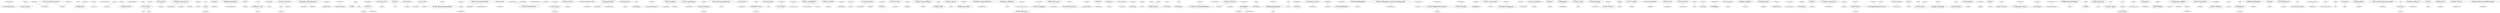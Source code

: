 strict graph "" {
	941	 [fontsize=10,
		height=0.1527777777777778,
		label="b'H\xc3\xbcsker D\xc3\xbc'",
		level=6,
		played=3132593.0,
		pos="12181.50,6764.39",
		weight=164469,
		width=0.6944444444444444];
	2232	 [fontsize=20,
		height=0.3194444444444444,
		label="b'The Replacements'",
		level=3,
		played=3216690.0,
		pos="12103.49,9308.99",
		weight=153863,
		width=2.3333333333333335];
	941 -- 2232	 [weight=1.0];
	1785	 [fontsize=10,
		height=0.1527777777777778,
		label="b'Sam Sparro'",
		level=6,
		played=1687082.0,
		pos="12348.97,25923.38",
		weight=156086,
		width=0.7777777777777778];
	1144	 [fontsize=30,
		height=0.4722222222222222,
		label="b'Just Jack'",
		level=1,
		played=2167022.0,
		pos="-23924.33,25678.86",
		weight=182697,
		width=1.75];
	1785 -- 1144	 [weight=1.0];
	2109	 [fontsize=20,
		height=0.3194444444444444,
		label="b'The Dave\\nBrubeck Quartet'",
		level=3,
		played=1630492.0,
		pos="13637.13,13465.25",
		weight=200121,
		width=3.4722222222222223];
	2436	 [fontsize=10,
		height=0.1527777777777778,
		label="b'Wes Montgomery'",
		level=6,
		played=1103519.0,
		pos="-19135.82,23849.82",
		weight=132688,
		width=1.1388888888888888];
	2109 -- 2436	 [weight=1.0];
	443	 [fontsize=10,
		height=0.1527777777777778,
		label="b'Chick Corea'",
		level=6,
		played=1405266.0,
		pos="12425.11,13236.76",
		weight=166943,
		width=0.8055555555555556];
	2109 -- 443	 [weight=1.0];
	1863	 [fontsize=10,
		height=0.1527777777777778,
		label="b'Sirenia'",
		level=6,
		played=3550849.0,
		pos="32050.74,-16794.70",
		weight=153075,
		width=0.4583333333333333];
	2465	 [fontsize=30,
		height=0.4722222222222222,
		label="b'Xandria'",
		level=1,
		played=3253756.0,
		pos="32390.53,-19660.39",
		weight=146459,
		width=1.4444444444444444];
	1863 -- 2465	 [weight=1.0];
	1345	 [fontsize=10,
		height=0.1527777777777778,
		label="b'Marisa Monte'",
		level=6,
		played=2915732.0,
		pos="27068.77,22858.96",
		weight=166360,
		width=0.8888888888888888];
	866	 [fontsize=12,
		height=0.19444444444444445,
		label="b'Gilberto Gil'",
		level=5,
		played=1254268.0,
		pos="24244.88,26758.11",
		weight=144354,
		width=0.7916666666666666];
	1345 -- 866	 [weight=1.0];
	2078	 [fontsize=10,
		height=0.1527777777777778,
		label="b'The Brand\\nNew Heavies'",
		level=6,
		played=1361089.0,
		pos="-12723.55,27249.24",
		weight=150788,
		width=1.6527777777777777];
	424	 [fontsize=12,
		height=0.19444444444444445,
		label="b'Chaka Khan'",
		level=5,
		played=972618.0,
		pos="-12382.54,27491.53",
		weight=178036,
		width=0.875];
	2078 -- 424	 [weight=1.0];
	2428	 [fontsize=10,
		height=0.1527777777777778,
		label="b'Wax Poetic'",
		level=6,
		played=830443.0,
		pos="28881.52,22975.72",
		weight=145740,
		width=0.7361111111111112];
	272	 [fontsize=25,
		height=0.3888888888888889,
		label="b'Bitter:Sweet'",
		level=2,
		played=1149207.0,
		pos="13977.10,7162.30",
		weight=122634,
		width=1.875];
	2428 -- 272	 [weight=1.0];
	1615	 [fontsize=10,
		height=0.1527777777777778,
		label="b'P. Diddy'",
		level=6,
		played=1455054.0,
		pos="-9430.78,15705.95",
		weight=162745,
		width=0.5416666666666666];
	1259	 [fontsize=30,
		height=0.4722222222222222,
		label="b\"Lil' Kim\"",
		level=1,
		played=967938.0,
		pos="-13881.81,21192.24",
		weight=127069,
		width=1.3333333333333333];
	1615 -- 1259	 [weight=1.0];
	24	 [fontsize=25,
		height=0.3888888888888889,
		label="b'9 Lazy\\n9'",
		level=2,
		played=1267424.0,
		pos="25690.09,10411.43",
		weight=168403,
		width=1.5138888888888888];
	2421	 [fontsize=10,
		height=0.1527777777777778,
		label="b'Wagon Christ'",
		level=6,
		played=1279003.0,
		pos="21505.89,8386.57",
		weight=155607,
		width=0.875];
	24 -- 2421	 [weight=1.0];
	1619	 [fontsize=30,
		height=0.4722222222222222,
		label="b'Pedro the\\nLion'",
		level=1,
		played=4419533.0,
		pos="9994.39,43937.85",
		weight=240022,
		width=2.9444444444444446];
	2047	 [fontsize=10,
		height=0.1527777777777778,
		label="b'The Appleseed\\nCast'",
		level=6,
		played=4648249.0,
		pos="-14213.39,-17638.09",
		weight=146737,
		width=1.3888888888888888];
	1619 -- 2047	 [weight=1.0];
	1368	 [fontsize=10,
		height=0.1527777777777778,
		label="b'Matt Pond\\nPA'",
		level=6,
		played=2832388.0,
		pos="10820.50,41871.80",
		weight=150214,
		width=0.9722222222222222];
	1619 -- 1368	 [weight=1.0];
	1749	 [fontsize=10,
		height=0.1527777777777778,
		label="b'Rocky Votolato'",
		level=6,
		played=3182318.0,
		pos="-262.13,42319.66",
		weight=150805,
		width=0.9722222222222222];
	1619 -- 1749	 [weight=1.0];
	1171	 [fontsize=10,
		height=0.1527777777777778,
		label="b'Keith Urban'",
		level=6,
		played=2615333.0,
		pos="-23670.08,28272.07",
		weight=148563,
		width=0.7777777777777778];
	1286	 [fontsize=12,
		height=0.19444444444444445,
		label="b'Lonestar'",
		level=5,
		played=1001966.0,
		pos="-28656.93,26538.55",
		weight=103286,
		width=0.625];
	1171 -- 1286	 [weight=1.0];
	472	 [fontsize=10,
		height=0.1527777777777778,
		label="b'Clinic'",
		level=6,
		played=2327861.0,
		pos="15132.36,33600.89",
		weight=152801,
		width=0.3611111111111111];
	729	 [fontsize=20,
		height=0.3194444444444444,
		label="b'Enon'",
		level=3,
		played=2787367.0,
		pos="15324.09,37125.22",
		weight=108667,
		width=0.6527777777777778];
	472 -- 729	 [weight=1.0];
	620	 [fontsize=20,
		height=0.3194444444444444,
		label="b'Dispatch'",
		level=3,
		played=5098445.0,
		pos="-12290.75,-29415.55",
		weight=251459,
		width=1.0833333333333333];
	1876	 [fontsize=10,
		height=0.1527777777777778,
		label="b'Slightly Stoopid'",
		level=6,
		played=3750388.0,
		pos="-12459.85,-25455.40",
		weight=161681,
		width=1.0138888888888888];
	620 -- 1876	 [weight=1.0];
	860	 [fontsize=10,
		height=0.1527777777777778,
		label="b'George Benson'",
		level=6,
		played=1258573.0,
		pos="-19001.47,24525.59",
		weight=164704,
		width=1.0138888888888888];
	860 -- 2436	 [weight=1.0];
	197	 [fontsize=30,
		height=0.4722222222222222,
		label="b'Babyshambles'",
		level=1,
		played=12967629.0,
		pos="-18180.32,43615.40",
		weight=499914,
		width=2.736111111111111];
	2178	 [fontsize=10,
		height=0.1527777777777778,
		label="b'The Last\\nShadow Puppets'",
		level=6,
		played=6032673.0,
		pos="-1829.69,-4589.88",
		weight=161702,
		width=1.7916666666666667];
	197 -- 2178	 [weight=1.0];
	2456	 [fontsize=20,
		height=0.3194444444444444,
		label="b'Wire'",
		level=3,
		played=3531594.0,
		pos="21819.12,-15306.01",
		weight=200402,
		width=0.5833333333333334];
	1188	 [fontsize=10,
		height=0.1527777777777778,
		label="b'Killing Joke'",
		level=6,
		played=1958077.0,
		pos="-37838.66,-10264.43",
		weight=154855,
		width=0.75];
	2456 -- 1188	 [weight=1.0];
	564	 [fontsize=10,
		height=0.1527777777777778,
		label="b'dead prez'",
		level=6,
		played=2455767.0,
		pos="-16807.19,-8225.69",
		weight=151309,
		width=0.6527777777777778];
	1360	 [fontsize=30,
		height=0.4722222222222222,
		label="b'Masta Ace'",
		level=1,
		played=1826556.0,
		pos="34384.08,12016.75",
		weight=112153,
		width=1.9722222222222223];
	564 -- 1360	 [weight=1.0];
	908	 [fontsize=15,
		height=0.2361111111111111,
		label="b'Grizzly Bear'",
		level=4,
		played=6099326.0,
		pos="4057.95,16623.55",
		weight=262914,
		width=1.1111111111111112];
	2411	 [fontsize=10,
		height=0.1527777777777778,
		label="b'Vetiver'",
		level=6,
		played=1844253.0,
		pos="13139.30,21353.91",
		weight=151543,
		width=0.4583333333333333];
	908 -- 2411	 [weight=1.0];
	589	 [fontsize=20,
		height=0.3194444444444444,
		label="b'Demons &\\nWizards'",
		level=3,
		played=3088530.0,
		pos="35161.87,4276.09",
		weight=146421,
		width=2.5416666666666665];
	121	 [fontsize=10,
		height=0.1527777777777778,
		label="b'Angra'",
		level=6,
		played=4073274.0,
		pos="34799.18,3786.82",
		weight=146859,
		width=0.3888888888888889];
	589 -- 121	 [weight=1.0];
	848	 [fontsize=10,
		height=0.1527777777777778,
		label="b'Gamma Ray'",
		level=6,
		played=5592040.0,
		pos="34682.33,-689.92",
		weight=166071,
		width=0.8194444444444444];
	589 -- 848	 [weight=1.0];
	1907	 [fontsize=30,
		height=0.4722222222222222,
		label="b'Sophie Ellis-Bextor'",
		level=1,
		played=3608375.0,
		pos="-41948.20,26157.01",
		weight=310619,
		width=3.5277777777777777];
	538	 [fontsize=10,
		height=0.1527777777777778,
		label="b'Dannii Minogue'",
		level=6,
		played=1438725.0,
		pos="-37581.34,12759.84",
		weight=153685,
		width=1.0138888888888888];
	1907 -- 538	 [weight=1.0];
	863	 [fontsize=10,
		height=0.1527777777777778,
		label="b'Geri Halliwell'",
		level=6,
		played=1051209.0,
		pos="-41151.66,24745.65",
		weight=163415,
		width=0.8611111111111112];
	1907 -- 863	 [weight=1.0];
	887	 [fontsize=10,
		height=0.1527777777777778,
		label="b'Golden Earring'",
		level=6,
		played=1121286.0,
		pos="44500.92,-3990.18",
		weight=146429,
		width=0.9861111111111112];
	1380	 [fontsize=20,
		height=0.3194444444444444,
		label="b'Meat Loaf'",
		level=3,
		played=3741251.0,
		pos="45880.32,-4569.11",
		weight=303221,
		width=1.2361111111111112];
	887 -- 1380	 [weight=1.0];
	1358	 [fontsize=10,
		height=0.1527777777777778,
		label="b'Mason Jennings'",
		level=6,
		played=1681010.0,
		pos="-14639.07,-30761.11",
		weight=151877,
		width=1.0555555555555556];
	69	 [fontsize=20,
		height=0.3194444444444444,
		label="b'Alexi Murdoch'",
		level=3,
		played=1701522.0,
		pos="-7848.68,43500.34",
		weight=180196,
		width=1.7638888888888888];
	1358 -- 69	 [weight=1.0];
	475	 [fontsize=10,
		height=0.1527777777777778,
		label="b'Clutch'",
		level=6,
		played=4329679.0,
		pos="3650.67,-15643.82",
		weight=105618,
		width=0.4166666666666667];
	466	 [fontsize=25,
		height=0.3888888888888889,
		label="b'CKY'",
		level=2,
		played=5088699.0,
		pos="3963.81,-15390.59",
		weight=252035,
		width=0.7222222222222222];
	475 -- 466	 [weight=1.0];
	950	 [fontsize=10,
		height=0.1527777777777778,
		label="b'Helmet'",
		level=6,
		played=1895790.0,
		pos="9527.30,-28906.81",
		weight=152262,
		width=0.4722222222222222];
	475 -- 950	 [weight=1.0];
	1745	 [fontsize=10,
		height=0.1527777777777778,
		label="b'Robots in\\nDisguise'",
		level=6,
		played=2275925.0,
		pos="4251.12,30608.93",
		weight=149190,
		width=1.3055555555555556];
	40	 [fontsize=25,
		height=0.3888888888888889,
		label="b'ADULT.'",
		level=2,
		played=1214547.0,
		pos="5877.67,29972.38",
		weight=115656,
		width=1.2361111111111112];
	1745 -- 40	 [weight=1.0];
	718	 [fontsize=20,
		height=0.3194444444444444,
		label="b'Emiliana Torrini'",
		level=3,
		played=6989251.0,
		pos="-20257.28,29643.59",
		weight=393116,
		width=1.9305555555555556];
	118	 [fontsize=10,
		height=0.1527777777777778,
		label="b'Ane Brun'",
		level=6,
		played=2655291.0,
		pos="19382.02,-18529.32",
		weight=147511,
		width=0.6111111111111112];
	718 -- 118	 [weight=1.0];
	1972	 [fontsize=30,
		height=0.4722222222222222,
		label="b'Styx'",
		level=1,
		played=3213290.0,
		pos="44628.70,-5508.24",
		weight=338729,
		width=0.8194444444444444];
	166	 [fontsize=10,
		height=0.1527777777777778,
		label="b'Asia'",
		level=6,
		played=1230894.0,
		pos="47898.60,-4830.36",
		weight=151714,
		width=0.2916666666666667];
	1972 -- 166	 [weight=1.0];
	33	 [fontsize=20,
		height=0.3194444444444444,
		label="b'Ace of\\nBase'",
		level=3,
		played=3893048.0,
		pos="-35615.18,11046.72",
		weight=371921,
		width=1.6527777777777777];
	13	 [fontsize=10,
		height=0.1527777777777778,
		label="b'2 Unlimited'",
		level=6,
		played=1189134.0,
		pos="-25769.08,13039.52",
		weight=165877,
		width=0.7361111111111112];
	33 -- 13	 [weight=1.0];
	1294	 [fontsize=20,
		height=0.3194444444444444,
		label="b'Louis Prima'",
		level=3,
		played=758050.0,
		pos="-24324.97,755.78",
		weight=134134,
		width=1.4722222222222223];
	243	 [fontsize=10,
		height=0.1527777777777778,
		label="b'Benny Goodman'",
		level=6,
		played=1269420.0,
		pos="17946.76,22150.84",
		weight=162700,
		width=1.0833333333333333];
	1294 -- 243	 [weight=1.0];
	1606	 [fontsize=10,
		height=0.1527777777777778,
		label="b'Paul Anka'",
		level=6,
		played=1210649.0,
		pos="17511.77,-27249.29",
		weight=168306,
		width=0.6666666666666666];
	1294 -- 1606	 [weight=1.0];
	1930	 [fontsize=10,
		height=0.1527777777777778,
		label="b'Squeeze'",
		level=6,
		played=1298179.0,
		pos="19387.98,-8641.83",
		weight=165265,
		width=0.5833333333333334];
	2075	 [fontsize=30,
		height=0.4722222222222222,
		label="b'The Boomtown\\nRats'",
		level=1,
		played=578807.0,
		pos="-35625.68,-6674.12",
		weight=101179,
		width=4.013888888888889];
	1930 -- 2075	 [weight=1.0];
	1337	 [fontsize=10,
		height=0.1527777777777778,
		label="b'Marc Anthony'",
		level=6,
		played=1383048.0,
		pos="14934.06,17460.12",
		weight=160698,
		width=0.8888888888888888];
	422	 [fontsize=10,
		height=0.1527777777777778,
		label="b'Celia Cruz'",
		level=6,
		played=730065.0,
		pos="-44000.10,26077.90",
		weight=131933,
		width=0.6805555555555556];
	1337 -- 422	 [weight=1.0];
	254	 [fontsize=30,
		height=0.4722222222222222,
		label="b'Be Your\\nOwn Pet'",
		level=1,
		played=3620147.0,
		pos="10739.25,32473.30",
		weight=177691,
		width=3.4583333333333335];
	298	 [fontsize=10,
		height=0.1527777777777778,
		label="b'Blood Red\\nShoes'",
		level=6,
		played=2267296.0,
		pos="21051.36,27678.23",
		weight=165616,
		width=1.2083333333333333];
	254 -- 298	 [weight=1.0];
	1660	 [fontsize=10,
		height=0.1527777777777778,
		label="b'Pretty Girls\\nMake Graves'",
		level=6,
		played=2803696.0,
		pos="17570.89,39088.13",
		weight=167678,
		width=1.7083333333333333];
	254 -- 1660	 [weight=1.0];
	1235	 [fontsize=20,
		height=0.3194444444444444,
		label="b'Laurent Wolf'",
		level=3,
		played=644441.0,
		pos="-20722.47,-8191.36",
		weight=100383,
		width=1.5833333333333333];
	1355	 [fontsize=10,
		height=0.1527777777777778,
		label="b'Martin Solveig'",
		level=6,
		played=1032697.0,
		pos="-22374.90,-6728.00",
		weight=165534,
		width=0.9305555555555556];
	1235 -- 1355	 [weight=1.0];
	1989	 [fontsize=10,
		height=0.1527777777777778,
		label="b'Supreme Beings\\nof Leisure'",
		level=6,
		played=1062210.0,
		pos="-23256.73,38896.91",
		weight=163284,
		width=1.8333333333333333];
	1989 -- 272	 [weight=1.0];
	2507	 [fontsize=10,
		height=0.1527777777777778,
		label="b'Gabriel Faur\xc3\xa9'",
		level=6,
		played=779523.0,
		pos="32633.92,-15269.22",
		weight=164858,
		width=0.9027777777777778];
	2502	 [fontsize=25,
		height=0.3888888888888889,
		label="b'Felix Mendelssohn'",
		level=2,
		played=1302263.0,
		pos="27529.55,-13546.69",
		weight=234010,
		width=2.9027777777777777];
	2507 -- 2502	 [weight=1.0];
	1427	 [fontsize=10,
		height=0.1527777777777778,
		label="b'Minnie Riperton'",
		level=6,
		played=824682.0,
		pos="-8870.77,39595.57",
		weight=155518,
		width=1.0277777777777777];
	2200	 [fontsize=25,
		height=0.3888888888888889,
		label="b\"The O'Jays\"",
		level=2,
		played=653810.0,
		pos="-7789.69,38282.42",
		weight=143905,
		width=1.75];
	1427 -- 2200	 [weight=1.0];
	1341	 [fontsize=25,
		height=0.3888888888888889,
		label="b'Maria Mena'",
		level=2,
		played=4627676.0,
		pos="-12460.26,36596.91",
		weight=266367,
		width=1.8333333333333333];
	1303	 [fontsize=10,
		height=0.1527777777777778,
		label="b'Lucie Silvas'",
		level=6,
		played=1194446.0,
		pos="-31431.24,22441.33",
		weight=157461,
		width=0.7916666666666666];
	1341 -- 1303	 [weight=1.0];
	311	 [fontsize=10,
		height=0.1527777777777778,
		label="b'Bobby Womack'",
		level=6,
		played=787991.0,
		pos="-9473.41,34607.16",
		weight=150878,
		width=1.0138888888888888];
	2200 -- 311	 [weight=1.0];
	828	 [fontsize=20,
		height=0.3194444444444444,
		label="b'From Autumn\\nto Ashes'",
		level=3,
		played=7476897.0,
		pos="-1954.91,-976.95",
		weight=238174,
		width=3.0];
	170	 [fontsize=10,
		height=0.1527777777777778,
		label="b'A Static\\nLullaby'",
		level=6,
		played=3096891.0,
		pos="-3650.08,-1966.12",
		weight=146199,
		width=1.0833333333333333];
	828 -- 170	 [weight=1.0];
	1858	 [fontsize=30,
		height=0.4722222222222222,
		label="b'Simply Red'",
		level=1,
		played=3168648.0,
		pos="-38955.29,4083.89",
		weight=330517,
		width=2.138888888888889];
	1258	 [fontsize=10,
		height=0.1527777777777778,
		label="b'Lighthouse Family'",
		level=6,
		played=1348983.0,
		pos="-17729.60,22267.24",
		weight=167199,
		width=1.1805555555555556];
	1858 -- 1258	 [weight=1.0];
	1418	 [fontsize=10,
		height=0.1527777777777778,
		label="b'Mike &\\nThe Mechanics'",
		level=6,
		played=883225.0,
		pos="-22291.13,3232.43",
		weight=157135,
		width=1.5555555555555556];
	1858 -- 1418	 [weight=1.0];
	2385	 [fontsize=20,
		height=0.3194444444444444,
		label="b'Uniting Nations'",
		level=3,
		played=609742.0,
		pos="-14911.13,7280.65",
		weight=103026,
		width=1.8888888888888888];
	330	 [fontsize=10,
		height=0.1527777777777778,
		label="b'Booty Luv'",
		level=6,
		played=1182603.0,
		pos="-37867.19,13031.20",
		weight=146486,
		width=0.6527777777777778];
	2385 -- 330	 [weight=1.0];
	1579	 [fontsize=10,
		height=0.1527777777777778,
		label="b'O-Zone'",
		level=6,
		played=1274776.0,
		pos="-21535.96,12606.85",
		weight=161044,
		width=0.5];
	633	 [fontsize=20,
		height=0.3194444444444444,
		label="b'DJ Sammy'",
		level=3,
		played=1660774.0,
		pos="-19249.98,9887.08",
		weight=208956,
		width=1.3611111111111112];
	1579 -- 633	 [weight=1.0];
	2487	 [fontsize=10,
		height=0.1527777777777778,
		label="b'Yves Larock'",
		level=6,
		played=895561.0,
		pos="-22239.05,-11562.43",
		weight=147474,
		width=0.7916666666666666];
	918	 [fontsize=20,
		height=0.3194444444444444,
		label="b'Guru Josh\\nProject'",
		level=3,
		played=1043368.0,
		pos="-20895.02,-10228.55",
		weight=115563,
		width=2.388888888888889];
	2487 -- 918	 [weight=1.0];
	1774	 [fontsize=30,
		height=0.4722222222222222,
		label="b'Ry Cooder'",
		level=1,
		played=1300561.0,
		pos="26863.24,-8750.05",
		weight=143658,
		width=2.0];
	1304	 [fontsize=10,
		height=0.1527777777777778,
		label="b'Lucinda Williams'",
		level=6,
		played=1935226.0,
		pos="8911.71,-8012.02",
		weight=159513,
		width=1.0972222222222223];
	1774 -- 1304	 [weight=1.0];
	323	 [fontsize=10,
		height=0.1527777777777778,
		label="b'Bonnie Raitt'",
		level=6,
		played=1150575.0,
		pos="10401.47,-362.49",
		weight=156706,
		width=0.8055555555555556];
	1774 -- 323	 [weight=1.0];
	2481	 [fontsize=30,
		height=0.4722222222222222,
		label="b'Yo La\\nTengo'",
		level=1,
		played=12114612.0,
		pos="3056.40,37543.51",
		weight=501036,
		width=2.625];
	2241	 [fontsize=10,
		height=0.1527777777777778,
		label="b'The Sea\\nand Cake'",
		level=6,
		played=2735710.0,
		pos="-7858.45,50732.98",
		weight=152290,
		width=1.2916666666666667];
	2481 -- 2241	 [weight=1.0];
	1597	 [fontsize=10,
		height=0.1527777777777778,
		label="b'Parov Stelar'",
		level=6,
		played=2438916.0,
		pos="29363.12,27904.06",
		weight=167768,
		width=0.8055555555555556];
	671	 [fontsize=20,
		height=0.3194444444444444,
		label="b'dZihan &\\nKamien'",
		level=3,
		played=2179239.0,
		pos="29684.06,22495.30",
		weight=268681,
		width=2.2916666666666665];
	1597 -- 671	 [weight=1.0];
	186	 [fontsize=30,
		height=0.4722222222222222,
		label="b'Au Revoir\\nSimone'",
		level=1,
		played=3109331.0,
		pos="3079.57,45220.22",
		weight=192139,
		width=3.5972222222222223];
	2071	 [fontsize=10,
		height=0.1527777777777778,
		label="b'The Blow'",
		level=6,
		played=3129151.0,
		pos="18033.83,20230.95",
		weight=163255,
		width=0.6111111111111112];
	186 -- 2071	 [weight=1.0];
	390	 [fontsize=20,
		height=0.3194444444444444,
		label="b'Calvin Harris'",
		level=3,
		played=3211145.0,
		pos="7722.51,26192.84",
		weight=264959,
		width=1.5972222222222223];
	2066	 [fontsize=10,
		height=0.1527777777777778,
		label="b'The Black\\nGhosts'",
		level=6,
		played=1542806.0,
		pos="9117.34,22329.94",
		weight=160304,
		width=1.2361111111111112];
	390 -- 2066	 [weight=1.0];
	1846	 [fontsize=10,
		height=0.1527777777777778,
		label="b'Shivaree'",
		level=6,
		played=1397917.0,
		pos="7594.81,-6033.38",
		weight=164910,
		width=0.5833333333333334];
	944	 [fontsize=25,
		height=0.3888888888888889,
		label="b'Heather Nova'",
		level=2,
		played=2119548.0,
		pos="16708.75,-17623.87",
		weight=228168,
		width=2.1527777777777777];
	1846 -- 944	 [weight=1.0];
	1890	 [fontsize=25,
		height=0.3888888888888889,
		label="b'Snoop Dogg'",
		level=2,
		played=10745966.0,
		pos="-10170.08,1588.38",
		weight=617991,
		width=1.9444444444444444];
	772	 [fontsize=10,
		height=0.1527777777777778,
		label="b'Fat Joe'",
		level=6,
		played=1516922.0,
		pos="-15642.00,-3557.85",
		weight=167891,
		width=0.4861111111111111];
	1890 -- 772	 [weight=1.0];
	1518	 [fontsize=10,
		height=0.1527777777777778,
		label="b'New York\\nDolls'",
		level=6,
		played=1417176.0,
		pos="42719.08,9002.60",
		weight=150541,
		width=1.0694444444444444];
	1297	 [fontsize=25,
		height=0.3888888888888889,
		label="b'Lou Reed'",
		level=2,
		played=7682200.0,
		pos="30757.04,370.71",
		weight=592004,
		width=1.5138888888888888];
	1518 -- 1297	 [weight=1.0];
	2511	 [fontsize=10,
		height=0.1527777777777778,
		label="b'Giacomo Puccini'",
		level=6,
		played=870352.0,
		pos="24753.83,-14887.67",
		weight=145741,
		width=1.0972222222222223];
	1302	 [fontsize=12,
		height=0.19444444444444445,
		label="b'Luciano Pavarotti'",
		level=5,
		played=1034305.0,
		pos="26017.41,-13327.78",
		weight=116399,
		width=1.2222222222222223];
	2511 -- 1302	 [weight=1.0];
	1389	 [fontsize=30,
		height=0.4722222222222222,
		label="b'Men at\\nWork'",
		level=1,
		played=1708783.0,
		pos="-39392.16,1102.60",
		weight=251687,
		width=2.5972222222222223];
	977	 [fontsize=10,
		height=0.1527777777777778,
		label="b'Huey Lewis &\\nThe News'",
		level=6,
		played=1254126.0,
		pos="-37237.59,876.33",
		weight=153295,
		width=1.6666666666666667];
	1389 -- 977	 [weight=1.0];
	1465	 [fontsize=10,
		height=0.1527777777777778,
		label="b'Mr. Mister'",
		level=6,
		played=677246.0,
		pos="-41974.98,-6249.83",
		weight=155343,
		width=0.6527777777777778];
	1389 -- 1465	 [weight=1.0];
	713	 [fontsize=25,
		height=0.3888888888888889,
		label="b'Elvis Costello'",
		level=2,
		played=7178080.0,
		pos="19183.02,-11062.64",
		weight=477693,
		width=2.0972222222222223];
	1086	 [fontsize=10,
		height=0.1527777777777778,
		label="b'Joe Jackson'",
		level=6,
		played=1392840.0,
		pos="21468.96,-14308.97",
		weight=163950,
		width=0.8194444444444444];
	713 -- 1086	 [weight=1.0];
	211	 [fontsize=10,
		height=0.1527777777777778,
		label="b'Barry Manilow'",
		level=6,
		played=1074796.0,
		pos="-27256.09,-185.07",
		weight=149528,
		width=0.9305555555555556];
	1093	 [fontsize=15,
		height=0.2361111111111111,
		label="b'John Denver'",
		level=4,
		played=1668092.0,
		pos="-32348.74,5579.76",
		weight=185614,
		width=1.1666666666666667];
	211 -- 1093	 [weight=1.0];
	2548	 [fontsize=12,
		height=0.19444444444444445,
		label="b'Black Uhuru'",
		level=5,
		played=1335054.0,
		pos="-22928.94,15404.48",
		weight=174128,
		width=0.8611111111111112];
	2567	 [fontsize=10,
		height=0.1527777777777778,
		label="b'Inner Circle'",
		level=6,
		played=835560.0,
		pos="-26403.29,14996.76",
		weight=154533,
		width=0.75];
	2548 -- 2567	 [weight=1.0];
	431	 [fontsize=25,
		height=0.3888888888888889,
		label="b'Charlie Parker'",
		level=2,
		played=2936642.0,
		pos="23110.36,25206.18",
		weight=238264,
		width=2.2222222222222223];
	400	 [fontsize=10,
		height=0.1527777777777778,
		label="b'Cannonball Adderley'",
		level=6,
		played=1010251.0,
		pos="22473.74,23666.97",
		weight=161014,
		width=1.3472222222222223];
	431 -- 400	 [weight=1.0];
	1906	 [fontsize=10,
		height=0.1527777777777778,
		label="b'Sonny Rollins'",
		level=6,
		played=1091692.0,
		pos="23128.35,22959.00",
		weight=165058,
		width=0.9027777777777778];
	431 -- 1906	 [weight=1.0];
	2433	 [fontsize=10,
		height=0.1527777777777778,
		label="b'Weather Report'",
		level=6,
		played=1385565.0,
		pos="13896.04,11308.37",
		weight=166545,
		width=1.0277777777777777];
	2433 -- 443	 [weight=1.0];
	553	 [fontsize=10,
		height=0.1527777777777778,
		label="b'David Arkenstone'",
		level=6,
		played=1351323.0,
		pos="-29345.92,-6811.63",
		weight=146659,
		width=1.1388888888888888];
	2472	 [fontsize=25,
		height=0.3888888888888889,
		label="b'Yanni'",
		level=2,
		played=1760390.0,
		pos="-28519.03,-6206.60",
		weight=141870,
		width=0.8888888888888888];
	553 -- 2472	 [weight=1.0];
	455	 [fontsize=30,
		height=0.4722222222222222,
		label="b'Chris Rea'",
		level=1,
		played=2126234.0,
		pos="-22951.78,2894.63",
		weight=230694,
		width=1.8611111111111112];
	1743	 [fontsize=10,
		height=0.1527777777777778,
		label="b'Robert Plant'",
		level=6,
		played=1210850.0,
		pos="36076.61,-7820.01",
		weight=158547,
		width=0.8194444444444444];
	455 -- 1743	 [weight=1.0];
	1924	 [fontsize=10,
		height=0.1527777777777778,
		label="b'Spineshank'",
		level=6,
		played=3168247.0,
		pos="-1591.99,-26234.51",
		weight=155880,
		width=0.7638888888888888];
	2011	 [fontsize=15,
		height=0.2361111111111111,
		label="b'Taproot'",
		level=4,
		played=3068334.0,
		pos="-1006.88,-21362.26",
		weight=212719,
		width=0.6805555555555556];
	1924 -- 2011	 [weight=1.0];
	2282	 [fontsize=30,
		height=0.4722222222222222,
		label="b'The Verve\\nPipe'",
		level=1,
		played=1217535.0,
		pos="7047.95,-14462.25",
		weight=171136,
		width=3.111111111111111];
	770	 [fontsize=10,
		height=0.1527777777777778,
		label="b'Fastball'",
		level=6,
		played=1274718.0,
		pos="15052.28,-13829.26",
		weight=158839,
		width=0.5138888888888888];
	2282 -- 770	 [weight=1.0];
	282	 [fontsize=10,
		height=0.1527777777777778,
		label="b'Black Star'",
		level=6,
		played=2144726.0,
		pos="-18038.09,-8495.95",
		weight=163319,
		width=0.6666666666666666];
	1457	 [fontsize=30,
		height=0.4722222222222222,
		label="b'Mos Def'",
		level=1,
		played=5863778.0,
		pos="-17735.78,-4135.89",
		weight=311431,
		width=1.5555555555555556];
	282 -- 1457	 [weight=1.0];
	364	 [fontsize=25,
		height=0.3888888888888889,
		label="b'Bryan Adams'",
		level=2,
		played=8719647.0,
		pos="-32856.87,16739.07",
		weight=702695,
		width=2.0972222222222223];
	1939	 [fontsize=10,
		height=0.1527777777777778,
		label="b'Starship'",
		level=6,
		played=667584.0,
		pos="-25517.64,2706.12",
		weight=145981,
		width=0.5416666666666666];
	364 -- 1939	 [weight=1.0];
	826	 [fontsize=10,
		height=0.1527777777777778,
		label="b'Friendly Fires'",
		level=6,
		played=2152778.0,
		pos="5244.21,21221.10",
		weight=156331,
		width=0.8888888888888888];
	1488	 [fontsize=30,
		height=0.4722222222222222,
		label="b'Mystery Jets'",
		level=1,
		played=3042262.0,
		pos="18012.60,24353.12",
		weight=224026,
		width=2.3472222222222223];
	826 -- 1488	 [weight=1.0];
	840	 [fontsize=25,
		height=0.3888888888888889,
		label="b'Further Seems\\nForever'",
		level=2,
		played=2228954.0,
		pos="-10997.81,-20257.02",
		weight=138114,
		width=3.7916666666666665];
	2168	 [fontsize=10,
		height=0.1527777777777778,
		label="b'The Juliana\\nTheory'",
		level=6,
		played=2982713.0,
		pos="-12092.33,-18182.01",
		weight=166511,
		width=1.3333333333333333];
	840 -- 2168	 [weight=1.0];
	1104	 [fontsize=30,
		height=0.4722222222222222,
		label="b'Johnny Winter'",
		level=1,
		played=963992.0,
		pos="31696.74,-4958.82",
		weight=131056,
		width=2.6666666666666665];
	1076	 [fontsize=10,
		height=0.1527777777777778,
		label="b'J.J. Cale'",
		level=6,
		played=1902258.0,
		pos="33133.55,-8618.23",
		weight=165374,
		width=0.5694444444444444];
	1104 -- 1076	 [weight=1.0];
	688	 [fontsize=10,
		height=0.1527777777777778,
		label="b'Edwin Starr'",
		level=6,
		played=618857.0,
		pos="-4578.55,33763.15",
		weight=147917,
		width=0.7638888888888888];
	1351	 [fontsize=10,
		height=0.1527777777777778,
		label="b'Martha Reeves &\\nThe Vandellas'",
		level=6,
		played=613893.0,
		pos="-9928.61,39743.74",
		weight=127315,
		width=2.1666666666666665];
	688 -- 1351	 [weight=1.0];
	937	 [fontsize=10,
		height=0.1527777777777778,
		label="b'Harvey Danger'",
		level=6,
		played=1746235.0,
		pos="-17483.33,-26337.84",
		weight=154735,
		width=0.9861111111111112];
	1910	 [fontsize=25,
		height=0.3888888888888889,
		label="b'Soul Coughing'",
		level=2,
		played=2007567.0,
		pos="7332.03,-12826.90",
		weight=159918,
		width=2.2916666666666665];
	937 -- 1910	 [weight=1.0];
	1157	 [fontsize=30,
		height=0.4722222222222222,
		label="b'Kat DeLuna'",
		level=1,
		played=1221421.0,
		pos="-8617.26,25711.35",
		weight=121602,
		width=2.2083333333333335];
	1527	 [fontsize=10,
		height=0.1527777777777778,
		label="b'Nicole Scherzinger'",
		level=6,
		played=1302309.0,
		pos="-29066.64,19389.61",
		weight=146513,
		width=1.2222222222222223];
	1157 -- 1527	 [weight=1.0];
	1734	 [fontsize=10,
		height=0.1527777777777778,
		label="b'Riverside'",
		level=6,
		played=4922304.0,
		pos="1839.69,-27115.31",
		weight=147588,
		width=0.6111111111111112];
	139	 [fontsize=25,
		height=0.3888888888888889,
		label="b'A Perfect\\nCircle'",
		level=2,
		played=30908051.0,
		pos="3648.62,-27374.22",
		weight=766161,
		width=2.611111111111111];
	1734 -- 139	 [weight=1.0];
	1998	 [fontsize=10,
		height=0.1527777777777778,
		label="b'Symphony X'",
		level=6,
		played=5800282.0,
		pos="35866.89,4701.95",
		weight=148644,
		width=0.8194444444444444];
	121 -- 1998	 [weight=1.0];
	2583	 [fontsize=10,
		height=0.1527777777777778,
		label="b'The Skatalites'",
		level=6,
		played=1753034.0,
		pos="-14199.52,-19071.15",
		weight=152282,
		width=0.9305555555555556];
	2560	 [fontsize=15,
		height=0.2361111111111111,
		label="b'Desmond Dekker'",
		level=4,
		played=1268899.0,
		pos="-14278.28,-20318.91",
		weight=146902,
		width=1.5833333333333333];
	2583 -- 2560	 [weight=1.0];
	1240	 [fontsize=10,
		height=0.1527777777777778,
		label="b\"Leaves' Eyes\"",
		level=6,
		played=3146483.0,
		pos="36036.16,-15125.13",
		weight=148482,
		width=0.8611111111111112];
	1240 -- 2465	 [weight=1.0];
	2344	 [fontsize=30,
		height=0.4722222222222222,
		label="b'Tool'",
		level=1,
		played=49524363.0,
		pos="2356.42,-29026.76",
		weight=814482,
		width=0.8194444444444444];
	1585	 [fontsize=10,
		height=0.1527777777777778,
		label="b'Pain of\\nSalvation'",
		level=6,
		played=7984184.0,
		pos="-10254.95,5940.59",
		weight=165862,
		width=1.1805555555555556];
	2344 -- 1585	 [weight=1.0];
	731	 [fontsize=20,
		height=0.3194444444444444,
		label="b'Ensiferum'",
		level=3,
		played=10858350.0,
		pos="-8679.43,12650.67",
		weight=181637,
		width=1.2638888888888888];
	1204	 [fontsize=10,
		height=0.1527777777777778,
		label="b'Korpiklaani'",
		level=6,
		played=7979099.0,
		pos="-9312.26,11559.48",
		weight=148812,
		width=0.7222222222222222];
	731 -- 1204	 [weight=1.0];
	879	 [fontsize=12,
		height=0.19444444444444445,
		label="b'Gloria Estefan'",
		level=5,
		played=1320586.0,
		pos="-43701.09,25182.76",
		weight=170534,
		width=1.0];
	422 -- 879	 [weight=1.0];
	2179	 [fontsize=15,
		height=0.2361111111111111,
		label="b'The Lemonheads'",
		level=4,
		played=2274587.0,
		pos="10434.31,-15736.43",
		weight=169978,
		width=1.5972222222222223];
	2021	 [fontsize=10,
		height=0.1527777777777778,
		label="b'Teenage Fanclub'",
		level=6,
		played=2325874.0,
		pos="4129.45,40301.04",
		weight=162863,
		width=1.125];
	2179 -- 2021	 [weight=1.0];
	127	 [fontsize=10,
		height=0.1527777777777778,
		label="b'Anja Garbarek'",
		level=6,
		played=1512477.0,
		pos="-20812.27,29996.70",
		weight=151568,
		width=0.9444444444444444];
	1599	 [fontsize=20,
		height=0.3194444444444444,
		label="b'Pati Yang'",
		level=3,
		played=1473415.0,
		pos="-20549.36,40518.82",
		weight=153359,
		width=1.2083333333333333];
	127 -- 1599	 [weight=1.0];
	1781	 [fontsize=10,
		height=0.1527777777777778,
		label="b'Salt-N-Pepa'",
		level=6,
		played=724399.0,
		pos="-14943.03,15207.67",
		weight=148809,
		width=0.7916666666666666];
	1781 -- 1259	 [weight=1.0];
	2407	 [fontsize=10,
		height=0.1527777777777778,
		label="b'Vengaboys'",
		level=6,
		played=1163483.0,
		pos="-21886.20,12780.62",
		weight=151163,
		width=0.7222222222222222];
	691	 [fontsize=12,
		height=0.19444444444444445,
		label="b'Eiffel 65'",
		level=5,
		played=1874179.0,
		pos="-24540.79,9725.73",
		weight=192523,
		width=0.5694444444444444];
	2407 -- 691	 [weight=1.0];
	636	 [fontsize=10,
		height=0.1527777777777778,
		label="b'DJ Vadim'",
		level=6,
		played=1470415.0,
		pos="24149.46,12409.95",
		weight=147150,
		width=0.625];
	631	 [fontsize=30,
		height=0.4722222222222222,
		label="b'DJ Krush'",
		level=1,
		played=4801063.0,
		pos="25974.73,3554.86",
		weight=297590,
		width=1.7222222222222223];
	636 -- 631	 [weight=1.0];
	2	 [fontsize=10,
		height=0.1527777777777778,
		label="b'10 Years'",
		level=6,
		played=3119401.0,
		pos="-1709.16,-16898.55",
		weight=168158,
		width=0.5694444444444444];
	511	 [fontsize=20,
		height=0.3194444444444444,
		label="b'Crossfade'",
		level=3,
		played=4117608.0,
		pos="-7634.68,-19496.78",
		weight=257392,
		width=1.2777777777777777];
	2 -- 511	 [weight=1.0];
	1229	 [fontsize=10,
		height=0.1527777777777778,
		label="b'Lasgo'",
		level=6,
		played=1263605.0,
		pos="-19031.61,8734.47",
		weight=150573,
		width=0.4027777777777778];
	815	 [fontsize=25,
		height=0.3888888888888889,
		label="b'Fragma'",
		level=2,
		played=1465249.0,
		pos="-15280.77,5933.24",
		weight=196835,
		width=1.2083333333333333];
	1229 -- 815	 [weight=1.0];
	1950	 [fontsize=10,
		height=0.1527777777777778,
		label="b'Stereo Total'",
		level=6,
		played=2478327.0,
		pos="3030.14,29074.24",
		weight=166598,
		width=0.7777777777777778];
	40 -- 1950	 [weight=1.0];
	2419	 [fontsize=10,
		height=0.1527777777777778,
		label="b'Vive la\\nF\xc3\xaate'",
		level=6,
		played=2459547.0,
		pos="4581.11,28310.77",
		weight=159884,
		width=0.8611111111111112];
	40 -- 2419	 [weight=1.0];
	773	 [fontsize=10,
		height=0.1527777777777778,
		label="b'Fats Domino'",
		level=6,
		played=883375.0,
		pos="48344.99,4727.23",
		weight=160143,
		width=0.8333333333333334];
	2126	 [fontsize=30,
		height=0.4722222222222222,
		label="b'The Everly\\nBrothers'",
		level=1,
		played=1088651.0,
		pos="46932.52,1531.81",
		weight=182204,
		width=3.9166666666666665];
	773 -- 2126	 [weight=1.0];
	2559	 [fontsize=25,
		height=0.3888888888888889,
		label="b'Dennis Brown'",
		level=2,
		played=863861.0,
		pos="-23009.67,14770.87",
		weight=140788,
		width=2.1666666666666665];
	2574	 [fontsize=10,
		height=0.1527777777777778,
		label="b'Max Romeo'",
		level=6,
		played=898470.0,
		pos="-22336.18,14809.86",
		weight=146404,
		width=0.7777777777777778];
	2559 -- 2574	 [weight=1.0];
	2565	 [fontsize=10,
		height=0.1527777777777778,
		label="b'Gregory Isaacs'",
		level=6,
		played=1018804.0,
		pos="-23871.79,17121.56",
		weight=157946,
		width=0.9861111111111112];
	2559 -- 2565	 [weight=1.0];
	2149	 [fontsize=10,
		height=0.1527777777777778,
		label="b'The Guess\\nWho'",
		level=6,
		played=1186254.0,
		pos="-30727.45,11331.56",
		weight=157828,
		width=1.125];
	807	 [fontsize=30,
		height=0.4722222222222222,
		label="b'Foghat'",
		level=1,
		played=825556.0,
		pos="33843.80,-3316.20",
		weight=139956,
		width=1.3055555555555556];
	2149 -- 807	 [weight=1.0];
	1629	 [fontsize=10,
		height=0.1527777777777778,
		label="b'Peter Frampton'",
		level=6,
		played=940653.0,
		pos="-27065.00,4607.48",
		weight=151433,
		width=1.0138888888888888];
	807 -- 1629	 [weight=1.0];
	903	 [fontsize=10,
		height=0.1527777777777778,
		label="b'Grand Funk\\nRailroad'",
		level=6,
		played=1256750.0,
		pos="35292.57,-7597.39",
		weight=158019,
		width=1.4305555555555556];
	807 -- 903	 [weight=1.0];
	2353	 [fontsize=10,
		height=0.1527777777777778,
		label="b'Traffic'",
		level=6,
		played=1020313.0,
		pos="-26499.19,10273.05",
		weight=154371,
		width=0.4027777777777778];
	2055	 [fontsize=20,
		height=0.3194444444444444,
		label="b'The Band'",
		level=3,
		played=4135022.0,
		pos="-26946.13,11447.39",
		weight=331958,
		width=1.2083333333333333];
	2353 -- 2055	 [weight=1.0];
	115	 [fontsize=10,
		height=0.1527777777777778,
		label="b'Andrew W.K.'",
		level=6,
		played=2569166.0,
		pos="2057.42,-12505.10",
		weight=146995,
		width=0.8472222222222222];
	349	 [fontsize=25,
		height=0.3888888888888889,
		label="b'Breaking Benjamin'",
		level=2,
		played=22239189.0,
		pos="3421.46,-21900.67",
		weight=568249,
		width=2.9166666666666665];
	115 -- 349	 [weight=1.0];
	1872	 [fontsize=10,
		height=0.1527777777777778,
		label="b'Slade'",
		level=6,
		played=1195329.0,
		pos="41675.29,-9657.63",
		weight=164823,
		width=0.375];
	1502	 [fontsize=12,
		height=0.19444444444444445,
		label="b'Nazareth'",
		level=5,
		played=1836981.0,
		pos="40793.34,-8970.54",
		weight=225983,
		width=0.6527777777777778];
	1872 -- 1502	 [weight=1.0];
	1883	 [fontsize=10,
		height=0.1527777777777778,
		label="b'Smile Empty\\nSoul'",
		level=6,
		played=2455015.0,
		pos="-6572.67,-19258.03",
		weight=149344,
		width=1.2361111111111112];
	831	 [fontsize=30,
		height=0.4722222222222222,
		label="b'Fuel'",
		level=1,
		played=4350176.0,
		pos="-2263.69,13077.64",
		weight=373212,
		width=0.8194444444444444];
	1883 -- 831	 [weight=1.0];
	1901	 [fontsize=20,
		height=0.3194444444444444,
		label="b'Something Corporate'",
		level=3,
		played=14308121.0,
		pos="-15377.78,-11190.22",
		weight=401691,
		width=2.6527777777777777];
	2251	 [fontsize=10,
		height=0.1527777777777778,
		label="b'The Spill\\nCanvas'",
		level=6,
		played=8012781.0,
		pos="-9220.95,-17989.35",
		weight=164656,
		width=1.1805555555555556];
	1901 -- 2251	 [weight=1.0];
	184	 [fontsize=15,
		height=0.2361111111111111,
		label="b'Augustana'",
		level=4,
		played=5830756.0,
		pos="8238.78,10427.32",
		weight=281370,
		width=0.9861111111111112];
	1365	 [fontsize=10,
		height=0.1527777777777778,
		label="b'Mat Kearney'",
		level=6,
		played=2020339.0,
		pos="8199.70,9417.51",
		weight=163384,
		width=0.8333333333333334];
	184 -- 1365	 [weight=1.0];
	1393	 [fontsize=10,
		height=0.1527777777777778,
		label="b'Meredith Brooks'",
		level=6,
		played=813656.0,
		pos="22746.87,15384.82",
		weight=161543,
		width=1.0694444444444444];
	19	 [fontsize=25,
		height=0.3888888888888889,
		label="b'4 Non\\nBlondes'",
		level=2,
		played=944506.0,
		pos="19834.29,13994.96",
		weight=176534,
		width=2.4722222222222223];
	1393 -- 19	 [weight=1.0];
	534	 [fontsize=25,
		height=0.3888888888888889,
		label="b'Daniel Bedingfield'",
		level=2,
		played=1480861.0,
		pos="-32152.74,16305.88",
		weight=188172,
		width=2.8055555555555554];
	2453	 [fontsize=10,
		height=0.1527777777777778,
		label="b'Will Young'",
		level=6,
		played=1257940.0,
		pos="-36990.64,6877.15",
		weight=155037,
		width=0.6805555555555556];
	534 -- 2453	 [weight=1.0];
	549	 [fontsize=30,
		height=0.4722222222222222,
		label="b'Dave Matthews &\\nTim Reynolds'",
		level=1,
		played=1843299.0,
		pos="-7047.29,-26104.17",
		weight=110409,
		width=6.166666666666667];
	2167	 [fontsize=10,
		height=0.1527777777777778,
		label="b'The John\\nButler Trio'",
		level=6,
		played=3370408.0,
		pos="-10849.06,-31120.50",
		weight=151862,
		width=1.4027777777777777];
	549 -- 2167	 [weight=1.0];
	453	 [fontsize=12,
		height=0.19444444444444445,
		label="b'Chris de\\nBurgh'",
		level=5,
		played=1373390.0,
		pos="-23490.31,3006.77",
		weight=194755,
		width=1.1388888888888888];
	471	 [fontsize=10,
		height=0.1527777777777778,
		label="b'Cliff Richard'",
		level=6,
		played=757822.0,
		pos="-32586.56,4809.10",
		weight=155891,
		width=0.8055555555555556];
	453 -- 471	 [weight=1.0];
	1811	 [fontsize=10,
		height=0.1527777777777778,
		label="b'Scouting for\\nGirls'",
		level=6,
		played=1749064.0,
		pos="-20639.52,45928.58",
		weight=152036,
		width=1.2083333333333333];
	2186	 [fontsize=30,
		height=0.4722222222222222,
		label="b'The Magic\\nNumbers'",
		level=1,
		played=4149754.0,
		pos="-13998.85,40100.61",
		weight=311402,
		width=3.986111111111111];
	1811 -- 2186	 [weight=1.0];
	94	 [fontsize=10,
		height=0.1527777777777778,
		label="b'Ambulance LTD'",
		level=6,
		played=2042678.0,
		pos="-9176.53,52011.54",
		weight=149730,
		width=1.0277777777777777];
	2270	 [fontsize=30,
		height=0.4722222222222222,
		label="b'The Thrills'",
		level=1,
		played=2914176.0,
		pos="-16666.50,41146.67",
		weight=278211,
		width=1.9583333333333333];
	94 -- 2270	 [weight=1.0];
	753	 [fontsize=10,
		height=0.1527777777777778,
		label="b'Eve'",
		level=6,
		played=1018314.0,
		pos="-14231.17,25337.26",
		weight=160959,
		width=0.25];
	1259 -- 753	 [weight=1.0];
	1448	 [fontsize=10,
		height=0.1527777777777778,
		label="b'Monica'",
		level=6,
		played=1404275.0,
		pos="-13035.88,23023.14",
		weight=154430,
		width=0.4722222222222222];
	1259 -- 1448	 [weight=1.0];
	706	 [fontsize=10,
		height=0.1527777777777778,
		label="b'Ellen Allien'",
		level=6,
		played=2083306.0,
		pos="6779.39,32426.91",
		weight=149480,
		width=0.7222222222222222];
	144	 [fontsize=25,
		height=0.3888888888888889,
		label="b'Apparat'",
		level=2,
		played=3757399.0,
		pos="26230.27,-1729.29",
		weight=158464,
		width=1.2222222222222223];
	706 -- 144	 [weight=1.0];
	2052	 [fontsize=30,
		height=0.4722222222222222,
		label="b'The Automatic'",
		level=1,
		played=2923669.0,
		pos="-14874.18,45403.28",
		weight=247640,
		width=2.6944444444444446];
	2125	 [fontsize=10,
		height=0.1527777777777778,
		label="b'The Enemy'",
		level=6,
		played=1938199.0,
		pos="-20493.19,44015.49",
		weight=167577,
		width=0.75];
	2052 -- 2125	 [weight=1.0];
	1773	 [fontsize=10,
		height=0.1527777777777778,
		label="b'Ryan Cabrera'",
		level=6,
		played=1787262.0,
		pos="-48890.39,5862.72",
		weight=152977,
		width=0.9027777777777778];
	164	 [fontsize=30,
		height=0.4722222222222222,
		label="b'Ashlee Simpson'",
		level=1,
		played=7474313.0,
		pos="-38852.29,26551.47",
		weight=469115,
		width=3.013888888888889];
	1773 -- 164	 [weight=1.0];
	946	 [fontsize=20,
		height=0.3194444444444444,
		label="b'Heaven Shall\\nBurn'",
		level=3,
		played=6148143.0,
		pos="-2770.18,8560.15",
		weight=110961,
		width=2.4722222222222223];
	285	 [fontsize=10,
		height=0.1527777777777778,
		label="b'Bleeding Through'",
		level=6,
		played=3707822.0,
		pos="-5892.15,1382.98",
		weight=145649,
		width=1.1527777777777777];
	946 -- 285	 [weight=1.0];
	597	 [fontsize=10,
		height=0.1527777777777778,
		label="b'DevilDriver'",
		level=6,
		played=5903744.0,
		pos="-2258.45,6723.03",
		weight=161409,
		width=0.7222222222222222];
	946 -- 597	 [weight=1.0];
	2440	 [fontsize=25,
		height=0.3888888888888889,
		label="b'Wham!'",
		level=2,
		played=1877620.0,
		pos="-30705.66,-2405.22",
		weight=326565,
		width=1.1111111111111112];
	1724	 [fontsize=10,
		height=0.1527777777777778,
		label="b'Rick Astley'",
		level=6,
		played=1093799.0,
		pos="-30897.32,-5967.44",
		weight=161729,
		width=0.7222222222222222];
	2440 -- 1724	 [weight=1.0];
	1709	 [fontsize=30,
		height=0.4722222222222222,
		label="b'Redman'",
		level=1,
		played=1852239.0,
		pos="-9860.39,3038.77",
		weight=131327,
		width=1.5833333333333333];
	1562	 [fontsize=10,
		height=0.1527777777777778,
		label="b\"Ol' Dirty\\nBastard\"",
		level=6,
		played=1771407.0,
		pos="-13899.48,-4684.49",
		weight=158104,
		width=1.1527777777777777];
	1709 -- 1562	 [weight=1.0];
	2277	 [fontsize=30,
		height=0.4722222222222222,
		label="b'The Used'",
		level=1,
		played=25453767.0,
		pos="-8001.79,-7023.95",
		weight=533923,
		width=1.8194444444444444];
	50	 [fontsize=10,
		height=0.1527777777777778,
		label="b'Aiden'",
		level=6,
		played=4370113.0,
		pos="-7317.21,-14493.90",
		weight=149984,
		width=0.375];
	2277 -- 50	 [weight=1.0];
	1831	 [fontsize=10,
		height=0.1527777777777778,
		label="b'Shadows Fall'",
		level=6,
		played=2952871.0,
		pos="-2223.08,6908.52",
		weight=163603,
		width=0.875];
	1831 -- 285	 [weight=1.0];
	1523	 [fontsize=30,
		height=0.4722222222222222,
		label="b'Nick Drake'",
		level=1,
		played=15153624.0,
		pos="1416.45,35161.37",
		weight=657487,
		width=2.0416666666666665];
	1982	 [fontsize=10,
		height=0.1527777777777778,
		label="b'Sun Kil\\nMoon'",
		level=6,
		played=2785209.0,
		pos="-2894.24,43300.83",
		weight=160398,
		width=0.9444444444444444];
	1523 -- 1982	 [weight=1.0];
	1210	 [fontsize=10,
		height=0.1527777777777778,
		label="b'Kula Shaker'",
		level=6,
		played=2099423.0,
		pos="-23846.93,46784.30",
		weight=164009,
		width=0.7916666666666666];
	2281	 [fontsize=30,
		height=0.4722222222222222,
		label="b'The Verve'",
		level=1,
		played=12105996.0,
		pos="45496.31,9076.47",
		weight=923596,
		width=1.9305555555555556];
	1210 -- 2281	 [weight=1.0];
	1083	 [fontsize=25,
		height=0.3888888888888889,
		label="b'Joe'",
		level=2,
		played=1245112.0,
		pos="-22612.69,22695.01",
		weight=135278,
		width=0.5694444444444444];
	1565	 [fontsize=10,
		height=0.1527777777777778,
		label="b'Omarion'",
		level=6,
		played=1430070.0,
		pos="-16163.67,16088.63",
		weight=160896,
		width=0.5555555555555556];
	1083 -- 1565	 [weight=1.0];
	55	 [fontsize=30,
		height=0.4722222222222222,
		label="b'Air Traffic'",
		level=1,
		played=2410727.0,
		pos="-17667.97,46823.20",
		weight=200502,
		width=1.7916666666666667];
	2233	 [fontsize=10,
		height=0.1527777777777778,
		label="b'The Rifles'",
		level=6,
		played=1934179.0,
		pos="-21820.54,46059.35",
		weight=152476,
		width=0.6666666666666666];
	55 -- 2233	 [weight=1.0];
	154	 [fontsize=20,
		height=0.3194444444444444,
		label="b'Armand van\\nHelden'",
		level=3,
		played=2473728.0,
		pos="5862.25,32435.62",
		weight=322114,
		width=2.611111111111111];
	1834	 [fontsize=10,
		height=0.1527777777777778,
		label="b'Shapeshifters'",
		level=6,
		played=1078073.0,
		pos="-20040.06,-7137.33",
		weight=164802,
		width=0.9027777777777778];
	154 -- 1834	 [weight=1.0];
	1247	 [fontsize=10,
		height=0.1527777777777778,
		label="b'Lene Marlin'",
		level=6,
		played=1625201.0,
		pos="6123.93,-4069.12",
		weight=159518,
		width=0.7638888888888888];
	944 -- 1247	 [weight=1.0];
	699	 [fontsize=25,
		height=0.3888888888888889,
		label="b'Electronic'",
		level=2,
		played=709381.0,
		pos="17789.07,-4947.33",
		weight=106894,
		width=1.5277777777777777];
	933	 [fontsize=10,
		height=0.1527777777777778,
		label="b'Happy Mondays'",
		level=6,
		played=1508418.0,
		pos="18729.35,-5474.28",
		weight=152466,
		width=1.0555555555555556];
	699 -- 933	 [weight=1.0];
	1794	 [fontsize=25,
		height=0.3888888888888889,
		label="b'Sarah Slean'",
		level=2,
		played=1003602.0,
		pos="13082.39,5738.58",
		weight=100375,
		width=1.9166666666666667];
	427	 [fontsize=10,
		height=0.1527777777777778,
		label="b'Chantal Kreviazuk'",
		level=6,
		played=1184625.0,
		pos="6314.27,-5589.72",
		weight=149221,
		width=1.1805555555555556];
	1794 -- 427	 [weight=1.0];
	2572	 [fontsize=10,
		height=0.1527777777777778,
		label="b'Lee \"Scratch\"\\nPerry'",
		level=6,
		played=1404146.0,
		pos="-26487.18,18584.89",
		weight=152041,
		width=1.3611111111111112];
	2572 -- 2574	 [weight=1.0];
	1513	 [fontsize=10,
		height=0.1527777777777778,
		label="b'Nevermore'",
		level=6,
		played=4605695.0,
		pos="-9106.97,7064.93",
		weight=155046,
		width=0.7222222222222222];
	566	 [fontsize=12,
		height=0.19444444444444445,
		label="b'Death'",
		level=5,
		played=8100906.0,
		pos="-3681.80,12168.64",
		weight=179941,
		width=0.4305555555555556];
	1513 -- 566	 [weight=1.0];
	1251	 [fontsize=10,
		height=0.1527777777777778,
		label="b'Les Savy\\nFav'",
		level=6,
		played=3315840.0,
		pos="17739.55,37654.25",
		weight=154937,
		width=0.9722222222222222];
	729 -- 1251	 [weight=1.0];
	1343	 [fontsize=10,
		height=0.1527777777777778,
		label="b'Maria Taylor'",
		level=6,
		played=1984731.0,
		pos="-19195.60,34093.68",
		weight=149140,
		width=0.7916666666666666];
	2288	 [fontsize=15,
		height=0.2361111111111111,
		label="b'The Weepies'",
		level=4,
		played=3994509.0,
		pos="-17951.41,36354.23",
		weight=220100,
		width=1.2083333333333333];
	1343 -- 2288	 [weight=1.0];
	228	 [fontsize=10,
		height=0.1527777777777778,
		label="b'Bedouin Soundclash'",
		level=6,
		played=2710418.0,
		pos="-13063.75,-25448.89",
		weight=167669,
		width=1.3333333333333333];
	1973	 [fontsize=25,
		height=0.3888888888888889,
		label="b'Sublime'",
		level=2,
		played=24708795.0,
		pos="-6211.99,-28673.87",
		weight=664300,
		width=1.2638888888888888];
	228 -- 1973	 [weight=1.0];
	2272	 [fontsize=15,
		height=0.2361111111111111,
		label="b'The Tough\\nAlliance'",
		level=4,
		played=1928165.0,
		pos="-26107.38,32528.37",
		weight=114582,
		width=1.8472222222222223];
	1285	 [fontsize=10,
		height=0.1527777777777778,
		label="b'Lo-Fi-Fnk'",
		level=6,
		played=1372740.0,
		pos="5304.05,24922.64",
		weight=147035,
		width=0.625];
	2272 -- 1285	 [weight=1.0];
	1713	 [fontsize=25,
		height=0.3888888888888889,
		label="b'Regina Spektor'",
		level=2,
		played=28951053.0,
		pos="-16413.13,37385.74",
		weight=689251,
		width=2.4027777777777777];
	1971	 [fontsize=10,
		height=0.1527777777777778,
		label="b'St. Vincent'",
		level=6,
		played=1773881.0,
		pos="1459.20,39786.17",
		weight=146772,
		width=0.7083333333333334];
	1713 -- 1971	 [weight=1.0];
	523	 [fontsize=25,
		height=0.3888888888888889,
		label="b'Cyndi Lauper'",
		level=2,
		played=4295353.0,
		pos="-32896.96,-6082.76",
		weight=518039,
		width=2.0694444444444446];
	1604	 [fontsize=10,
		height=0.1527777777777778,
		label="b'Paula Abdul'",
		level=6,
		played=809616.0,
		pos="-15968.51,19958.23",
		weight=152848,
		width=0.7777777777777778];
	523 -- 1604	 [weight=1.0];
	117	 [fontsize=10,
		height=0.1527777777777778,
		label="b'Andy Williams'",
		level=6,
		played=1027303.0,
		pos="-25953.94,-150.78",
		weight=164770,
		width=0.9166666666666666];
	350	 [fontsize=20,
		height=0.3194444444444444,
		label="b'Brenda Lee'",
		level=3,
		played=632723.0,
		pos="-24697.71,-939.86",
		weight=147329,
		width=1.4444444444444444];
	117 -- 350	 [weight=1.0];
	982	 [fontsize=10,
		height=0.1527777777777778,
		label="b'I Am\\nKloot'",
		level=6,
		played=2490571.0,
		pos="-13539.23,40674.31",
		weight=161160,
		width=0.75];
	2186 -- 982	 [weight=1.0];
	305	 [fontsize=10,
		height=0.1527777777777778,
		label="b'Blue States'",
		level=6,
		played=1032504.0,
		pos="31394.62,18297.52",
		weight=145585,
		width=0.75];
	671 -- 305	 [weight=1.0];
	1207	 [fontsize=10,
		height=0.1527777777777778,
		label="b'KRS-One'",
		level=6,
		played=1860149.0,
		pos="-16660.80,-7491.14",
		weight=159858,
		width=0.625];
	1360 -- 1207	 [weight=1.0];
	1053	 [fontsize=10,
		height=0.1527777777777778,
		label="b'Jedi Mind\\nTricks'",
		level=6,
		played=6689867.0,
		pos="-13681.80,3318.39",
		weight=166554,
		width=1.1388888888888888];
	996	 [fontsize=12,
		height=0.19444444444444445,
		label="b'Immortal Technique'",
		level=5,
		played=4962720.0,
		pos="-15230.58,-6375.52",
		weight=171592,
		width=1.375];
	1053 -- 996	 [weight=1.0];
	2329	 [fontsize=10,
		height=0.1527777777777778,
		label="b'Tindersticks'",
		level=6,
		played=3065748.0,
		pos="1347.33,43366.66",
		weight=156790,
		width=0.7777777777777778];
	388	 [fontsize=25,
		height=0.3888888888888889,
		label="b'Calexico'",
		level=2,
		played=7710814.0,
		pos="1614.43,41398.51",
		weight=330058,
		width=1.3333333333333333];
	2329 -- 388	 [weight=1.0];
	2539	 [fontsize=10,
		height=0.1527777777777778,
		label="b'Sir Edward\\nElgar'",
		level=6,
		played=714737.0,
		pos="33191.15,-12098.64",
		weight=156029,
		width=1.1805555555555556];
	2539 -- 2502	 [weight=1.0];
	598	 [fontsize=30,
		height=0.4722222222222222,
		label="b'Devo'",
		level=1,
		played=4259548.0,
		pos="22073.44,-14819.35",
		weight=306665,
		width=0.9861111111111112];
	554	 [fontsize=10,
		height=0.1527777777777778,
		label="b'David Byrne'",
		level=6,
		played=1446272.0,
		pos="20679.12,-12467.42",
		weight=155448,
		width=0.7916666666666666];
	598 -- 554	 [weight=1.0];
	2377	 [fontsize=30,
		height=0.4722222222222222,
		label="b'Ugly Casanova'",
		level=1,
		played=1504976.0,
		pos="3908.08,19150.16",
		weight=124169,
		width=2.8333333333333335];
	2010	 [fontsize=10,
		height=0.1527777777777778,
		label="b\"Tapes 'n\\nTapes\"",
		level=6,
		played=2910730.0,
		pos="12449.08,42541.65",
		weight=149285,
		width=1.0555555555555556];
	2377 -- 2010	 [weight=1.0];
	976	 [fontsize=10,
		height=0.1527777777777778,
		label="b\"Howlin' Wolf\"",
		level=6,
		played=1552398.0,
		pos="29936.35,-5056.31",
		weight=164071,
		width=0.8055555555555556];
	1238	 [fontsize=12,
		height=0.19444444444444445,
		label="b'Leadbelly'",
		level=5,
		played=995661.0,
		pos="31570.54,-3701.60",
		weight=119088,
		width=0.6805555555555556];
	976 -- 1238	 [weight=1.0];
	1762	 [fontsize=10,
		height=0.1527777777777778,
		label="b'Rosie Thomas'",
		level=6,
		played=1448473.0,
		pos="18344.05,-14625.22",
		weight=146598,
		width=0.9305555555555556];
	248	 [fontsize=25,
		height=0.3888888888888889,
		label="b'Beth Orton'",
		level=2,
		played=3570700.0,
		pos="16950.20,-16001.04",
		weight=312380,
		width=1.6805555555555556];
	1762 -- 248	 [weight=1.0];
	1569	 [fontsize=10,
		height=0.1527777777777778,
		label="b'Operation Ivy'",
		level=6,
		played=3996212.0,
		pos="-17681.04,-21291.56",
		weight=162208,
		width=0.875];
	2192	 [fontsize=20,
		height=0.3194444444444444,
		label="b'The Mighty\\nMighty Bosstones'",
		level=3,
		played=3772495.0,
		pos="-5798.60,-29569.19",
		weight=194604,
		width=3.8055555555555554];
	1569 -- 2192	 [weight=1.0];
	1869	 [fontsize=10,
		height=0.1527777777777778,
		label="b'Skillet'",
		level=6,
		played=5196932.0,
		pos="1038.85,5648.88",
		weight=150854,
		width=0.4027777777777778];
	349 -- 1869	 [weight=1.0];
	1750	 [fontsize=15,
		height=0.2361111111111111,
		label="b'Rodrigo y\\nGabriela'",
		level=4,
		played=2357833.0,
		pos="14247.39,8792.93",
		weight=133313,
		width=1.8194444444444444];
	1582	 [fontsize=10,
		height=0.1527777777777778,
		label="b'Paco de\\nLuc\xc3\xada'",
		level=6,
		played=1202780.0,
		pos="14174.07,9431.51",
		weight=146482,
		width=1.0138888888888888];
	1750 -- 1582	 [weight=1.0];
	1282	 [fontsize=20,
		height=0.3194444444444444,
		label="b'Llorca'",
		level=3,
		played=575594.0,
		pos="30886.65,23731.14",
		weight=114751,
		width=0.7638888888888888];
	1407	 [fontsize=10,
		height=0.1527777777777778,
		label="b'Micatone'",
		level=6,
		played=1043323.0,
		pos="29607.20,26117.12",
		weight=147507,
		width=0.5972222222222222];
	1282 -- 1407	 [weight=1.0];
	979	 [fontsize=10,
		height=0.1527777777777778,
		label="b'Hybrid'",
		level=6,
		played=2165081.0,
		pos="-19702.69,-2929.60",
		weight=158018,
		width=0.4305555555555556];
	1578	 [fontsize=30,
		height=0.4722222222222222,
		label="b'Overseer'",
		level=1,
		played=1046652.0,
		pos="20501.84,4971.94",
		weight=145569,
		width=1.7222222222222223];
	979 -- 1578	 [weight=1.0];
	652	 [fontsize=10,
		height=0.1527777777777778,
		label="b'Doris Day'",
		level=6,
		played=866325.0,
		pos="-31566.71,6215.39",
		weight=161513,
		width=0.6388888888888888];
	1130	 [fontsize=30,
		height=0.4722222222222222,
		label="b'Judy Garland'",
		level=1,
		played=644209.0,
		pos="-30268.75,5858.09",
		weight=112930,
		width=2.486111111111111];
	652 -- 1130	 [weight=1.0];
	824	 [fontsize=10,
		height=0.1527777777777778,
		label="b'Freestylers'",
		level=6,
		played=1359099.0,
		pos="-18528.96,-978.81",
		weight=150196,
		width=0.7222222222222222];
	824 -- 1578	 [weight=1.0];
	2265	 [fontsize=25,
		height=0.3888888888888889,
		label="b'The Supremes'",
		level=2,
		played=1454527.0,
		pos="-10567.85,37345.50",
		weight=222145,
		width=2.2777777777777777];
	1351 -- 2265	 [weight=1.0];
	915	 [fontsize=10,
		height=0.1527777777777778,
		label="b'G-Unit'",
		level=6,
		played=1976129.0,
		pos="-14184.90,13837.78",
		weight=166524,
		width=0.4305555555555556];
	1284	 [fontsize=25,
		height=0.3888888888888889,
		label="b'Lloyd Banks'",
		level=2,
		played=1791056.0,
		pos="-12038.11,9188.39",
		weight=141309,
		width=1.9027777777777777];
	915 -- 1284	 [weight=1.0];
	1725	 [fontsize=25,
		height=0.3888888888888889,
		label="b'Rick James'",
		level=2,
		played=905168.0,
		pos="-7732.72,33427.72",
		weight=179537,
		width=1.8055555555555556];
	837	 [fontsize=10,
		height=0.1527777777777778,
		label="b'Funkadelic'",
		level=6,
		played=1861928.0,
		pos="-3849.25,35502.19",
		weight=163659,
		width=0.7083333333333334];
	1725 -- 837	 [weight=1.0];
	1485	 [fontsize=10,
		height=0.1527777777777778,
		label="b'My Dying\\nBride'",
		level=6,
		played=5793158.0,
		pos="-5058.96,13827.93",
		weight=150660,
		width=1.0694444444444444];
	2318	 [fontsize=15,
		height=0.2361111111111111,
		label="b'Tiamat'",
		level=4,
		played=5180910.0,
		pos="37782.59,-15936.96",
		weight=159323,
		width=0.625];
	1485 -- 2318	 [weight=1.0];
	999	 [fontsize=10,
		height=0.1527777777777778,
		label="b'Incognito'",
		level=6,
		played=1499022.0,
		pos="-12137.96,27586.84",
		weight=152545,
		width=0.5972222222222222];
	999 -- 424	 [weight=1.0];
	1937	 [fontsize=25,
		height=0.3888888888888889,
		label="b'Stars'",
		level=2,
		played=18437267.0,
		pos="10985.53,34958.06",
		weight=540522,
		width=0.8194444444444444];
	2111	 [fontsize=10,
		height=0.1527777777777778,
		label="b'The Dears'",
		level=6,
		played=2267353.0,
		pos="10079.32,35726.05",
		weight=148225,
		width=0.6805555555555556];
	1937 -- 2111	 [weight=1.0];
	2172	 [fontsize=10,
		height=0.1527777777777778,
		label="b'The KLF'",
		level=6,
		played=1223596.0,
		pos="19684.61,-885.18",
		weight=147591,
		width=0.5555555555555556];
	206	 [fontsize=20,
		height=0.3194444444444444,
		label="b'Banco de\\nGaia'",
		level=3,
		played=1091649.0,
		pos="21196.83,-9271.09",
		weight=141388,
		width=2.0];
	2172 -- 206	 [weight=1.0];
	1183	 [fontsize=10,
		height=0.1527777777777778,
		label="b'Keyshia Cole'",
		level=6,
		played=1691711.0,
		pos="-15748.36,24924.77",
		weight=155449,
		width=0.8611111111111112];
	1340	 [fontsize=30,
		height=0.4722222222222222,
		label="b'Mariah Carey'",
		level=1,
		played=14393163.0,
		pos="-9913.66,24711.82",
		weight=720333,
		width=2.513888888888889];
	1183 -- 1340	 [weight=1.0];
	1328	 [fontsize=10,
		height=0.1527777777777778,
		label="b'Man\xc3\xa1'",
		level=6,
		played=2939326.0,
		pos="17001.66,17848.30",
		weight=165693,
		width=0.3611111111111111];
	1306	 [fontsize=20,
		height=0.3194444444444444,
		label="b'Luis Miguel'",
		level=3,
		played=1256982.0,
		pos="15665.27,17176.24",
		weight=100781,
		width=1.4166666666666667];
	1328 -- 1306	 [weight=1.0];
	992	 [fontsize=10,
		height=0.1527777777777778,
		label="b'Ike &\\nTina Turner'",
		level=6,
		played=719634.0,
		pos="-3744.94,31232.43",
		weight=151924,
		width=1.1944444444444444];
	874	 [fontsize=12,
		height=0.19444444444444445,
		label="b'Gladys Knight &\\nThe Pips'",
		level=5,
		played=752322.0,
		pos="-2828.81,31918.54",
		weight=172460,
		width=1.8888888888888888];
	992 -- 874	 [weight=1.0];
	275	 [fontsize=30,
		height=0.4722222222222222,
		label="b'Black Eyed\\nPeas'",
		level=1,
		played=15223026.0,
		pos="-27098.71,18892.58",
		weight=957174,
		width=3.388888888888889];
	801	 [fontsize=10,
		height=0.1527777777777778,
		label="b'Flo Rida'",
		level=6,
		played=2233126.0,
		pos="-19802.00,13007.74",
		weight=152190,
		width=0.5555555555555556];
	275 -- 801	 [weight=1.0];
	1233	 [fontsize=10,
		height=0.1527777777777778,
		label="b'Laura Veirs'",
		level=6,
		played=2429447.0,
		pos="17581.65,-14081.86",
		weight=164244,
		width=0.75];
	248 -- 1233	 [weight=1.0];
	1879	 [fontsize=10,
		height=0.1527777777777778,
		label="b'Slowdive'",
		level=6,
		played=3854629.0,
		pos="1468.57,23478.64",
		weight=161401,
		width=0.5833333333333334];
	1313	 [fontsize=25,
		height=0.3888888888888889,
		label="b'M83'",
		level=2,
		played=12538896.0,
		pos="2657.03,23371.35",
		weight=493679,
		width=0.6805555555555556];
	1879 -- 1313	 [weight=1.0];
	2464	 [fontsize=30,
		height=0.4722222222222222,
		label="b'Wyclef Jean'",
		level=1,
		played=2957226.0,
		pos="-18211.22,-8591.03",
		weight=255232,
		width=2.2777777777777777];
	2449	 [fontsize=10,
		height=0.1527777777777778,
		label="b'will.i.am'",
		level=6,
		played=1515615.0,
		pos="-16521.82,15844.82",
		weight=152853,
		width=0.5277777777777778];
	2464 -- 2449	 [weight=1.0];
	2581	 [fontsize=10,
		height=0.1527777777777778,
		label="b'Sizzla'",
		level=6,
		played=2069387.0,
		pos="-28940.88,18131.37",
		weight=165923,
		width=0.4027777777777778];
	2578	 [fontsize=30,
		height=0.4722222222222222,
		label="b'Sean Paul'",
		level=1,
		played=5639700.0,
		pos="-28401.62,17024.52",
		weight=460250,
		width=1.9305555555555556];
	2581 -- 2578	 [weight=1.0];
	1444	 [fontsize=10,
		height=0.1527777777777778,
		label="b'Modjo'",
		level=6,
		played=920432.0,
		pos="-21136.95,-11697.61",
		weight=165668,
		width=0.4027777777777778];
	1651	 [fontsize=10,
		height=0.1527777777777778,
		label="b'Planet Funk'",
		level=6,
		played=1388893.0,
		pos="26946.60,18986.04",
		weight=155496,
		width=0.7777777777777778];
	1444 -- 1651	 [weight=1.0];
	2563	 [fontsize=10,
		height=0.1527777777777778,
		label="b'Fettes Brot'",
		level=6,
		played=3157388.0,
		pos="-6497.40,28137.65",
		weight=168376,
		width=0.7222222222222222];
	2561	 [fontsize=12,
		height=0.19444444444444445,
		label="b'Die Fantastischen\\nVier'",
		level=5,
		played=3407805.0,
		pos="-5283.61,27973.25",
		weight=171131,
		width=1.6666666666666667];
	2563 -- 2561	 [weight=1.0];
	1787	 [fontsize=30,
		height=0.4722222222222222,
		label="b'Sandra'",
		level=1,
		played=1144645.0,
		pos="-34412.51,-4380.19",
		weight=120151,
		width=1.3472222222222223];
	1441	 [fontsize=10,
		height=0.1527777777777778,
		label="b'Modern Talking'",
		level=6,
		played=1828403.0,
		pos="-34859.95,-2568.35",
		weight=158444,
		width=0.9861111111111112];
	1787 -- 1441	 [weight=1.0];
	1817	 [fontsize=10,
		height=0.1527777777777778,
		label="b'SebastiAn'",
		level=6,
		played=1399981.0,
		pos="28166.51,4401.31",
		weight=145960,
		width=0.6666666666666666];
	632	 [fontsize=30,
		height=0.4722222222222222,
		label="b'DJ Mehdi'",
		level=1,
		played=1004857.0,
		pos="27387.59,2931.86",
		weight=114930,
		width=1.7638888888888888];
	1817 -- 632	 [weight=1.0];
	1916	 [fontsize=30,
		height=0.4722222222222222,
		label="b'Spandau Ballet'",
		level=1,
		played=1126173.0,
		pos="-43366.37,-4939.89",
		weight=200569,
		width=2.8333333333333335];
	365	 [fontsize=10,
		height=0.1527777777777778,
		label="b'Bryan Ferry'",
		level=6,
		played=1274935.0,
		pos="-40599.59,3739.95",
		weight=149908,
		width=0.7638888888888888];
	1916 -- 365	 [weight=1.0];
	2308	 [fontsize=10,
		height=0.1527777777777778,
		label="b'Thompson Twins'",
		level=6,
		played=813727.0,
		pos="22665.10,-8407.33",
		weight=160004,
		width=1.0972222222222223];
	1916 -- 2308	 [weight=1.0];
	1613	 [fontsize=10,
		height=0.1527777777777778,
		label="b'Paul Young'",
		level=6,
		played=535570.0,
		pos="-28284.82,-3504.27",
		weight=119969,
		width=0.7361111111111112];
	1916 -- 1613	 [weight=1.0];
	542	 [fontsize=25,
		height=0.3888888888888889,
		label="b'Dark Tranquillity'",
		level=2,
		played=14000112.0,
		pos="-5487.35,12578.25",
		weight=232932,
		width=2.513888888888889];
	180	 [fontsize=10,
		height=0.1527777777777778,
		label="b'At the\\nGates'",
		level=6,
		played=4464429.0,
		pos="-4172.32,11808.88",
		weight=150904,
		width=0.9027777777777778];
	542 -- 180	 [weight=1.0];
	2540	 [fontsize=10,
		height=0.1527777777777778,
		label="b'Tomaso Giovanni\\nAlbinoni'",
		level=6,
		played=705859.0,
		pos="34302.17,-10350.27",
		weight=153615,
		width=1.7638888888888888];
	2540 -- 2502	 [weight=1.0];
	2245	 [fontsize=10,
		height=0.1527777777777778,
		label="b'The Small\\nFaces'",
		level=6,
		played=1495289.0,
		pos="-27957.84,4187.09",
		weight=166836,
		width=1.1805555555555556];
	2155	 [fontsize=30,
		height=0.4722222222222222,
		label="b'The Hollies'",
		level=1,
		played=1819505.0,
		pos="-30760.16,10446.85",
		weight=298630,
		width=2.0972222222222223];
	2245 -- 2155	 [weight=1.0];
	193	 [fontsize=10,
		height=0.1527777777777778,
		label="b'Ayreon'",
		level=6,
		played=9073261.0,
		pos="33738.75,1511.34",
		weight=164924,
		width=0.4583333333333333];
	189	 [fontsize=12,
		height=0.19444444444444445,
		label="b'Avantasia'",
		level=5,
		played=5645326.0,
		pos="33694.00,2652.71",
		weight=170353,
		width=0.6944444444444444];
	193 -- 189	 [weight=1.0];
	1198	 [fontsize=10,
		height=0.1527777777777778,
		label="b'Kittie'",
		level=6,
		played=2797513.0,
		pos="1025.77,-8361.98",
		weight=155070,
		width=0.3333333333333333];
	1878	 [fontsize=30,
		height=0.4722222222222222,
		label="b'Slipknot'",
		level=1,
		played=39541370.0,
		pos="7936.05,-21569.79",
		weight=739871,
		width=1.4861111111111112];
	1198 -- 1878	 [weight=1.0];
	1387	 [fontsize=25,
		height=0.3888888888888889,
		label="b'Melissa Etheridge'",
		level=2,
		played=1629677.0,
		pos="5134.63,-740.85",
		weight=181427,
		width=2.763888888888889];
	1954	 [fontsize=10,
		height=0.1527777777777778,
		label="b'Stevie Nicks'",
		level=6,
		played=1269567.0,
		pos="9265.80,1725.10",
		weight=146826,
		width=0.8055555555555556];
	1387 -- 1954	 [weight=1.0];
	1476	 [fontsize=25,
		height=0.3888888888888889,
		label="b'Musiq'",
		level=2,
		played=1456713.0,
		pos="-15420.24,17814.59",
		weight=110855,
		width=0.9305555555555556];
	526	 [fontsize=10,
		height=0.1527777777777778,
		label="b\"D'Angelo\"",
		level=6,
		played=1646434.0,
		pos="-24510.41,23583.27",
		weight=166526,
		width=0.5972222222222222];
	1476 -- 526	 [weight=1.0];
	774	 [fontsize=30,
		height=0.4722222222222222,
		label="b'FC/Kahuna'",
		level=1,
		played=549777.0,
		pos="18721.21,-348.99",
		weight=113815,
		width=2.111111111111111];
	618	 [fontsize=10,
		height=0.1527777777777778,
		label="b'Dirty Vegas'",
		level=6,
		played=1083826.0,
		pos="16925.09,-18.21",
		weight=163185,
		width=0.75];
	774 -- 618	 [weight=1.0];
	245	 [fontsize=10,
		height=0.1527777777777778,
		label="b'Berlin'",
		level=6,
		played=776976.0,
		pos="-39167.86,1864.45",
		weight=156754,
		width=0.375];
	45	 [fontsize=20,
		height=0.3194444444444444,
		label="b'A Flock\\nof Seagulls'",
		level=3,
		played=1172488.0,
		pos="-38038.78,3278.53",
		weight=191016,
		width=2.5416666666666665];
	245 -- 45	 [weight=1.0];
	1289	 [fontsize=12,
		height=0.19444444444444445,
		label="b'Los Fabulosos\\nCadillacs'",
		level=5,
		played=2009874.0,
		pos="12348.08,15873.22",
		weight=186279,
		width=1.7916666666666667];
	386	 [fontsize=10,
		height=0.1527777777777778,
		label="b'Caf\xc3\xa9 Tacuba'",
		level=6,
		played=3459471.0,
		pos="11459.12,16490.28",
		weight=164603,
		width=0.8194444444444444];
	1289 -- 386	 [weight=1.0];
	493	 [fontsize=10,
		height=0.1527777777777778,
		label="b'Converge'",
		level=6,
		played=7869038.0,
		pos="-166.05,2310.71",
		weight=148319,
		width=0.6388888888888888];
	2114	 [fontsize=12,
		height=0.19444444444444445,
		label="b'The Dillinger\\nEscape Plan'",
		level=5,
		played=6977219.0,
		pos="-8613.21,4465.26",
		weight=183619,
		width=1.9027777777777777];
	493 -- 2114	 [weight=1.0];
	1867	 [fontsize=12,
		height=0.19444444444444445,
		label="b'Skalpel'",
		level=5,
		played=2368452.0,
		pos="29051.14,12511.37",
		weight=186939,
		width=0.5277777777777778];
	2390	 [fontsize=10,
		height=0.1527777777777778,
		label="b'Us3'",
		level=6,
		played=1249760.0,
		pos="29449.85,11729.73",
		weight=147112,
		width=0.2638888888888889];
	1867 -- 2390	 [weight=1.0];
	1938	 [fontsize=20,
		height=0.3194444444444444,
		label="b'Starsailor'",
		level=3,
		played=4919937.0,
		pos="-11790.18,44226.37",
		weight=448604,
		width=1.1805555555555556];
	583	 [fontsize=10,
		height=0.1527777777777778,
		label="b'Delays'",
		level=6,
		played=1760926.0,
		pos="-15175.40,42910.53",
		weight=163965,
		width=0.4444444444444444];
	1938 -- 583	 [weight=1.0];
	1361	 [fontsize=30,
		height=0.4722222222222222,
		label="b'Mastodon'",
		level=1,
		played=8999225.0,
		pos="-2586.83,9347.94",
		weight=241190,
		width=1.8333333333333333];
	1394	 [fontsize=10,
		height=0.1527777777777778,
		label="b'Meshuggah'",
		level=6,
		played=6833181.0,
		pos="-10863.50,7486.86",
		weight=158785,
		width=0.7638888888888888];
	1361 -- 1394	 [weight=1.0];
	181	 [fontsize=20,
		height=0.3194444444444444,
		label="b'Audio Bullys'",
		level=3,
		played=2103162.0,
		pos="16831.67,-2753.38",
		weight=206117,
		width=1.5416666666666667];
	1651 -- 181	 [weight=1.0];
	418	 [fontsize=10,
		height=0.1527777777777778,
		label="b'Catch 22'",
		level=6,
		played=3816632.0,
		pos="-7277.11,-28361.57",
		weight=146676,
		width=0.5833333333333334];
	418 -- 2192	 [weight=1.0];
	1166	 [fontsize=25,
		height=0.3888888888888889,
		label="b'KC and the\\nSunshine Band'",
		level=2,
		played=1024547.0,
		pos="-28075.40,3561.73",
		weight=197107,
		width=4.388888888888889];
	2413	 [fontsize=10,
		height=0.1527777777777778,
		label="b'Village People'",
		level=6,
		played=756004.0,
		pos="-33448.73,-986.59",
		weight=154812,
		width=0.9305555555555556];
	1166 -- 2413	 [weight=1.0];
	51	 [fontsize=10,
		height=0.1527777777777778,
		label="b'Aim'",
		level=6,
		played=1601329.0,
		pos="31716.13,14464.23",
		weight=166389,
		width=0.25];
	558	 [fontsize=15,
		height=0.2361111111111111,
		label="b'David Holmes'",
		level=4,
		played=1817500.0,
		pos="27405.64,16327.39",
		weight=148816,
		width=1.2777777777777777];
	51 -- 558	 [weight=1.0];
	79	 [fontsize=30,
		height=0.4722222222222222,
		label="b'Alison Moyet'",
		level=1,
		played=644961.0,
		pos="-29332.36,-4167.17",
		weight=115870,
		width=2.388888888888889];
	209	 [fontsize=10,
		height=0.1527777777777778,
		label="b'Barbra Streisand'",
		level=6,
		played=1309067.0,
		pos="-31102.49,5985.92",
		weight=158898,
		width=1.0972222222222223];
	79 -- 209	 [weight=1.0];
	2030	 [fontsize=10,
		height=0.1527777777777778,
		label="b'Terranova'",
		level=6,
		played=865154.0,
		pos="26765.24,6806.23",
		weight=148792,
		width=0.6527777777777778];
	558 -- 2030	 [weight=1.0];
	1584	 [fontsize=30,
		height=0.4722222222222222,
		label="b'Pain'",
		level=1,
		played=5681123.0,
		pos="5121.90,3875.70",
		weight=155990,
		width=0.8472222222222222];
	1568	 [fontsize=10,
		height=0.1527777777777778,
		label="b'Oomph!'",
		level=6,
		played=5527606.0,
		pos="4442.93,2477.69",
		weight=164461,
		width=0.5138888888888888];
	1584 -- 1568	 [weight=1.0];
	321	 [fontsize=30,
		height=0.4722222222222222,
		label="b'Bon Jovi'",
		level=1,
		played=17942433.0,
		pos="-35068.41,13593.21",
		weight=858344,
		width=1.6111111111111112];
	1110	 [fontsize=10,
		height=0.1527777777777778,
		label="b'Jon Bon\\nJovi'",
		level=6,
		played=1109665.0,
		pos="44354.67,-2145.55",
		weight=147886,
		width=0.9166666666666666];
	321 -- 1110	 [weight=1.0];
	2519	 [fontsize=10,
		height=0.1527777777777778,
		label="b'Jean Sibelius'",
		level=6,
		played=787090.0,
		pos="34088.23,-12946.43",
		weight=157107,
		width=0.875];
	2519 -- 2502	 [weight=1.0];
	1408	 [fontsize=10,
		height=0.1527777777777778,
		label="b'Michael Bolton'",
		level=6,
		played=934889.0,
		pos="-23405.83,4589.81",
		weight=150530,
		width=0.9583333333333334];
	1613 -- 1408	 [weight=1.0];
	423	 [fontsize=25,
		height=0.3888888888888889,
		label="b'Celtic Woman'",
		level=2,
		played=1318206.0,
		pos="-24188.51,-6430.02",
		weight=114314,
		width=2.1666666666666665];
	279	 [fontsize=10,
		height=0.1527777777777778,
		label="b\"Blackmore's Night\"",
		level=6,
		played=5484559.0,
		pos="-24802.71,-6903.08",
		weight=159198,
		width=1.1805555555555556];
	423 -- 279	 [weight=1.0];
	1184	 [fontsize=10,
		height=0.1527777777777778,
		label="b'Kid Koala'",
		level=6,
		played=1902049.0,
		pos="25648.38,3164.66",
		weight=158878,
		width=0.625];
	1184 -- 631	 [weight=1.0];
	2529	 [fontsize=25,
		height=0.3888888888888889,
		label="b'Modest Petrovich\\nMussorgsky'",
		level=2,
		played=750922.0,
		pos="33560.14,-12008.93",
		weight=143872,
		width=4.833333333333333];
	2518	 [fontsize=10,
		height=0.1527777777777778,
		label="b'Igor Stravinsky'",
		level=6,
		played=1218285.0,
		pos="31632.23,-10798.84",
		weight=161101,
		width=0.9722222222222222];
	2529 -- 2518	 [weight=1.0];
	1475	 [fontsize=10,
		height=0.1527777777777778,
		label="b'Mushroomhead'",
		level=6,
		played=2965454.0,
		pos="-2509.59,-26905.87",
		weight=166016,
		width=1.0138888888888888];
	1878 -- 1475	 [weight=1.0];
}
